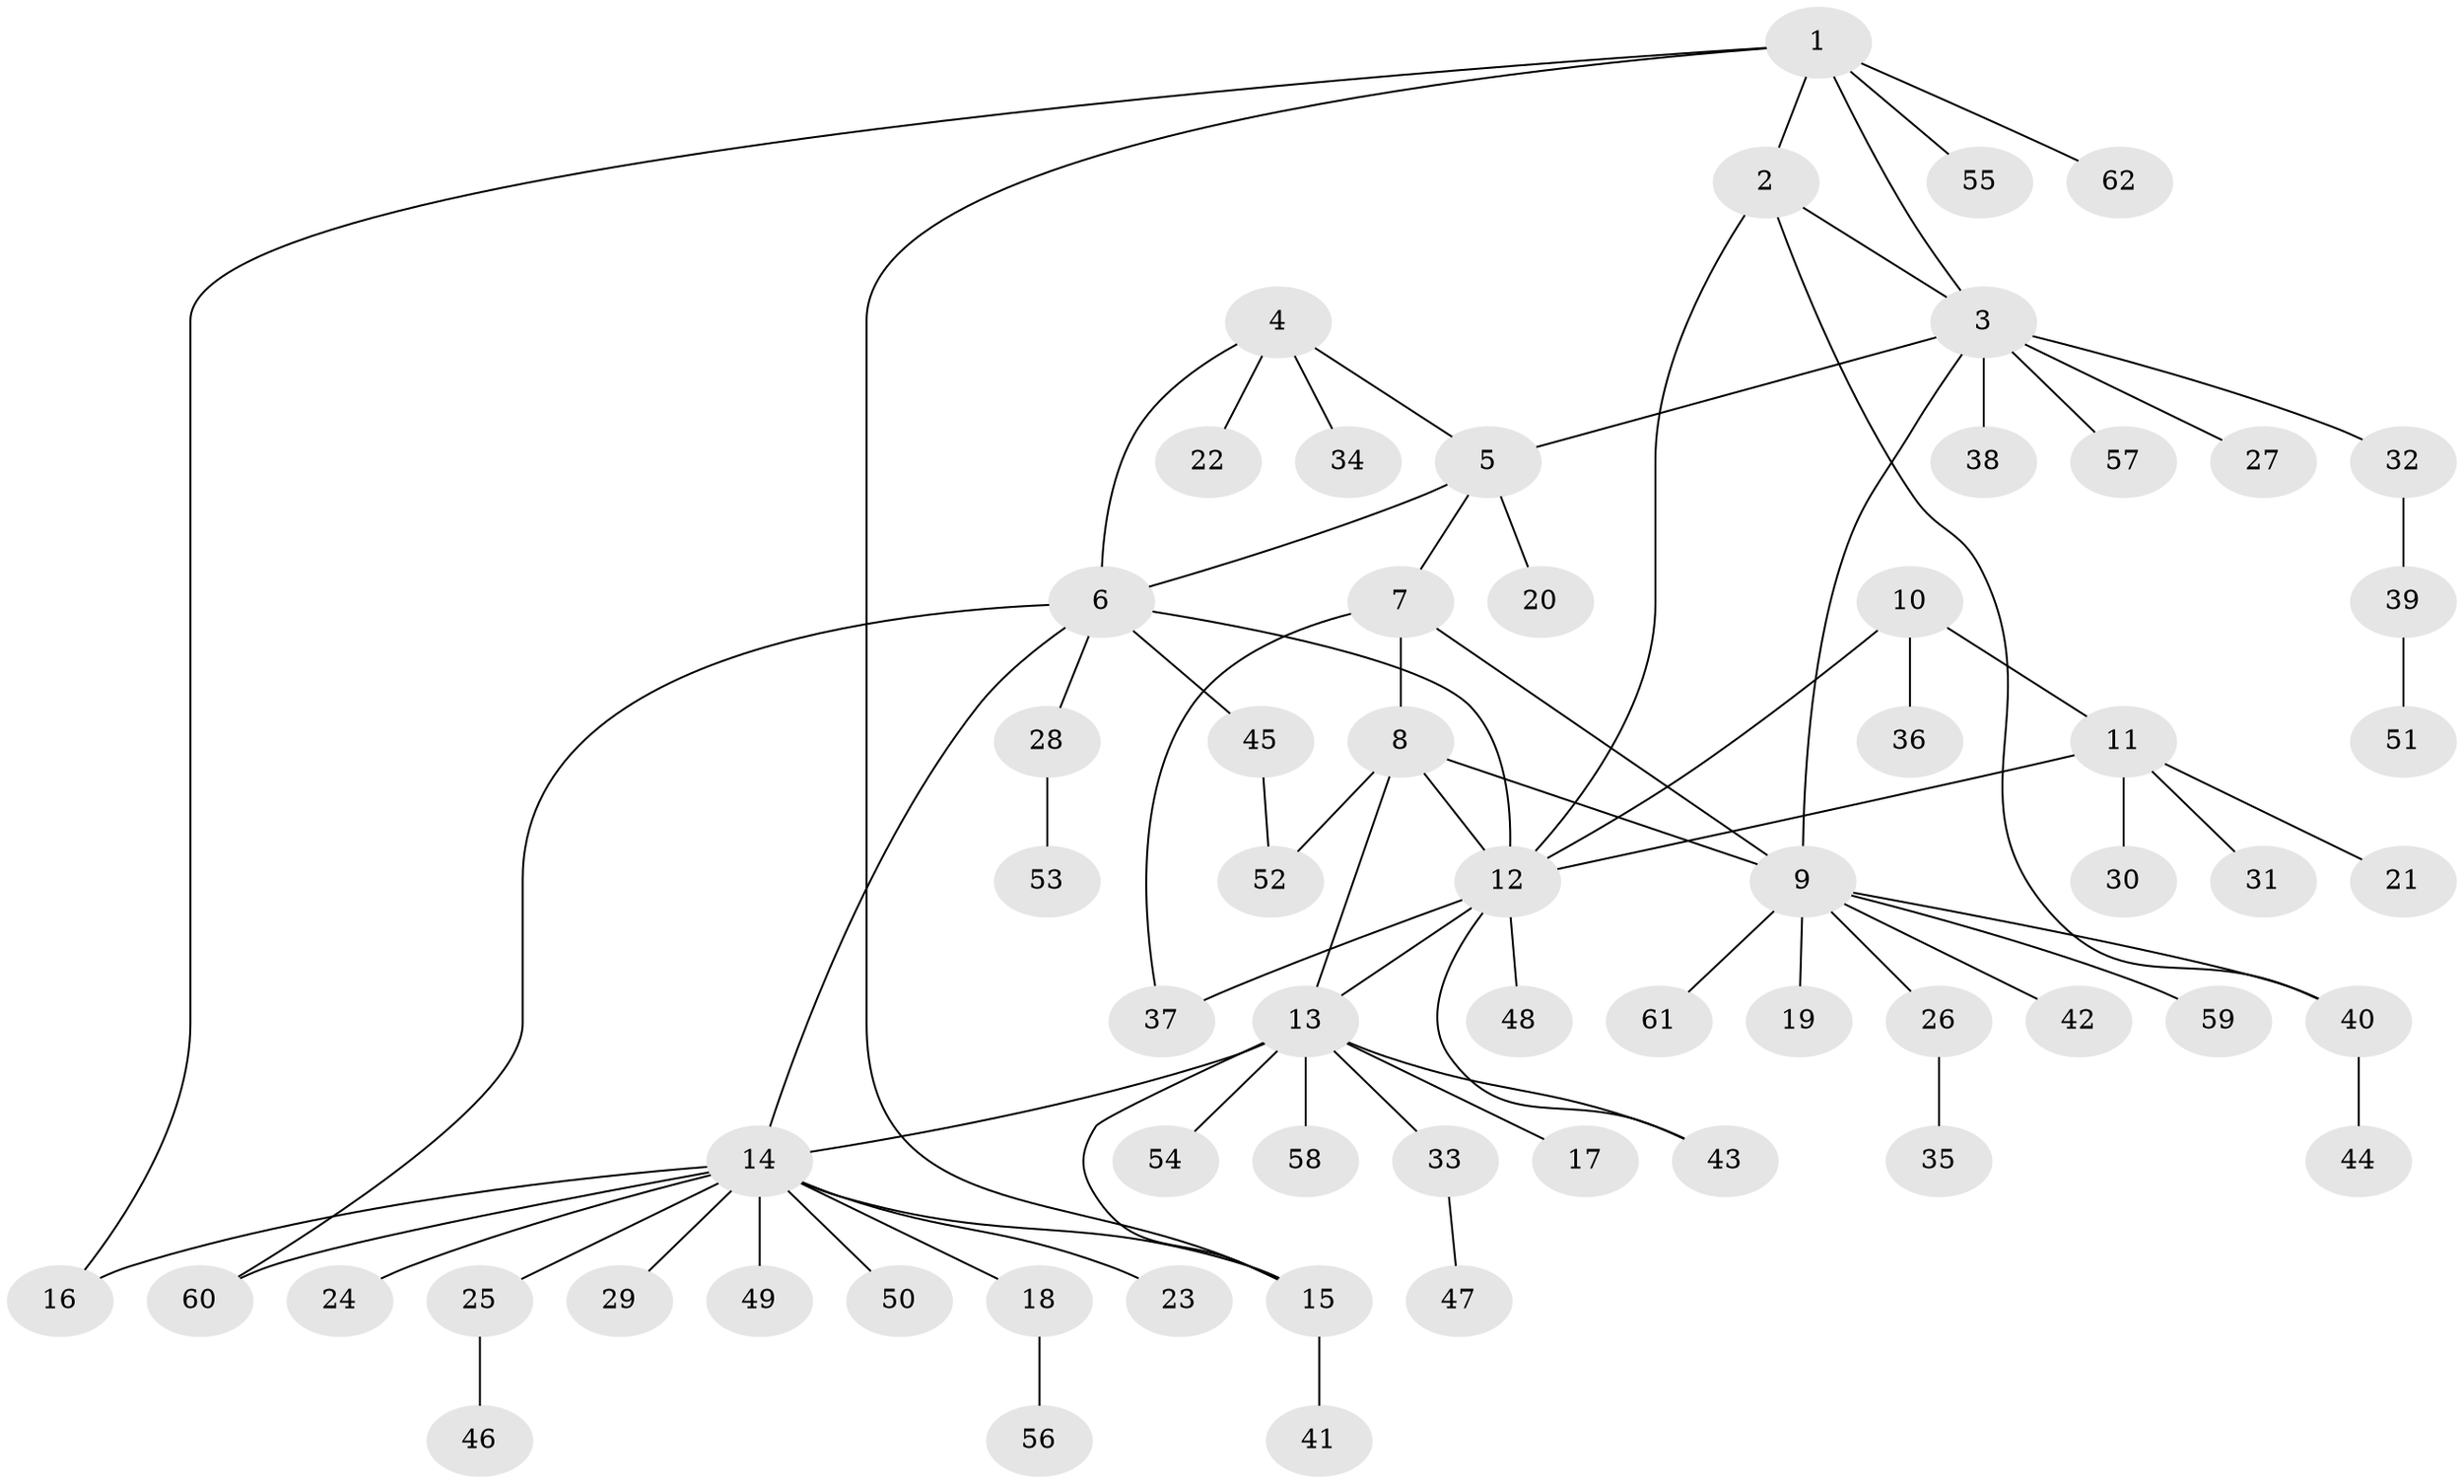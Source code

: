 // Generated by graph-tools (version 1.1) at 2025/15/03/09/25 04:15:50]
// undirected, 62 vertices, 78 edges
graph export_dot {
graph [start="1"]
  node [color=gray90,style=filled];
  1;
  2;
  3;
  4;
  5;
  6;
  7;
  8;
  9;
  10;
  11;
  12;
  13;
  14;
  15;
  16;
  17;
  18;
  19;
  20;
  21;
  22;
  23;
  24;
  25;
  26;
  27;
  28;
  29;
  30;
  31;
  32;
  33;
  34;
  35;
  36;
  37;
  38;
  39;
  40;
  41;
  42;
  43;
  44;
  45;
  46;
  47;
  48;
  49;
  50;
  51;
  52;
  53;
  54;
  55;
  56;
  57;
  58;
  59;
  60;
  61;
  62;
  1 -- 2;
  1 -- 3;
  1 -- 15;
  1 -- 16;
  1 -- 55;
  1 -- 62;
  2 -- 3;
  2 -- 12;
  2 -- 40;
  3 -- 5;
  3 -- 9;
  3 -- 27;
  3 -- 32;
  3 -- 38;
  3 -- 57;
  4 -- 5;
  4 -- 6;
  4 -- 22;
  4 -- 34;
  5 -- 6;
  5 -- 7;
  5 -- 20;
  6 -- 12;
  6 -- 14;
  6 -- 28;
  6 -- 45;
  6 -- 60;
  7 -- 8;
  7 -- 9;
  7 -- 37;
  8 -- 9;
  8 -- 12;
  8 -- 13;
  8 -- 52;
  9 -- 19;
  9 -- 26;
  9 -- 40;
  9 -- 42;
  9 -- 59;
  9 -- 61;
  10 -- 11;
  10 -- 12;
  10 -- 36;
  11 -- 12;
  11 -- 21;
  11 -- 30;
  11 -- 31;
  12 -- 13;
  12 -- 37;
  12 -- 43;
  12 -- 48;
  13 -- 14;
  13 -- 15;
  13 -- 17;
  13 -- 33;
  13 -- 43;
  13 -- 54;
  13 -- 58;
  14 -- 15;
  14 -- 16;
  14 -- 18;
  14 -- 23;
  14 -- 24;
  14 -- 25;
  14 -- 29;
  14 -- 49;
  14 -- 50;
  14 -- 60;
  15 -- 41;
  18 -- 56;
  25 -- 46;
  26 -- 35;
  28 -- 53;
  32 -- 39;
  33 -- 47;
  39 -- 51;
  40 -- 44;
  45 -- 52;
}
